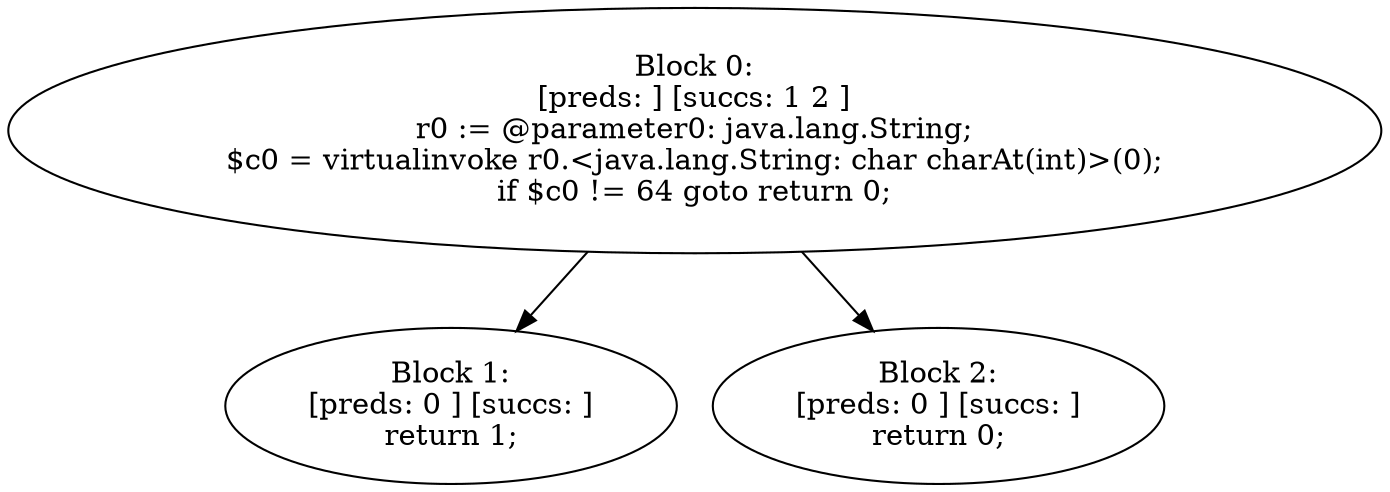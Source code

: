 digraph "unitGraph" {
    "Block 0:
[preds: ] [succs: 1 2 ]
r0 := @parameter0: java.lang.String;
$c0 = virtualinvoke r0.<java.lang.String: char charAt(int)>(0);
if $c0 != 64 goto return 0;
"
    "Block 1:
[preds: 0 ] [succs: ]
return 1;
"
    "Block 2:
[preds: 0 ] [succs: ]
return 0;
"
    "Block 0:
[preds: ] [succs: 1 2 ]
r0 := @parameter0: java.lang.String;
$c0 = virtualinvoke r0.<java.lang.String: char charAt(int)>(0);
if $c0 != 64 goto return 0;
"->"Block 1:
[preds: 0 ] [succs: ]
return 1;
";
    "Block 0:
[preds: ] [succs: 1 2 ]
r0 := @parameter0: java.lang.String;
$c0 = virtualinvoke r0.<java.lang.String: char charAt(int)>(0);
if $c0 != 64 goto return 0;
"->"Block 2:
[preds: 0 ] [succs: ]
return 0;
";
}
